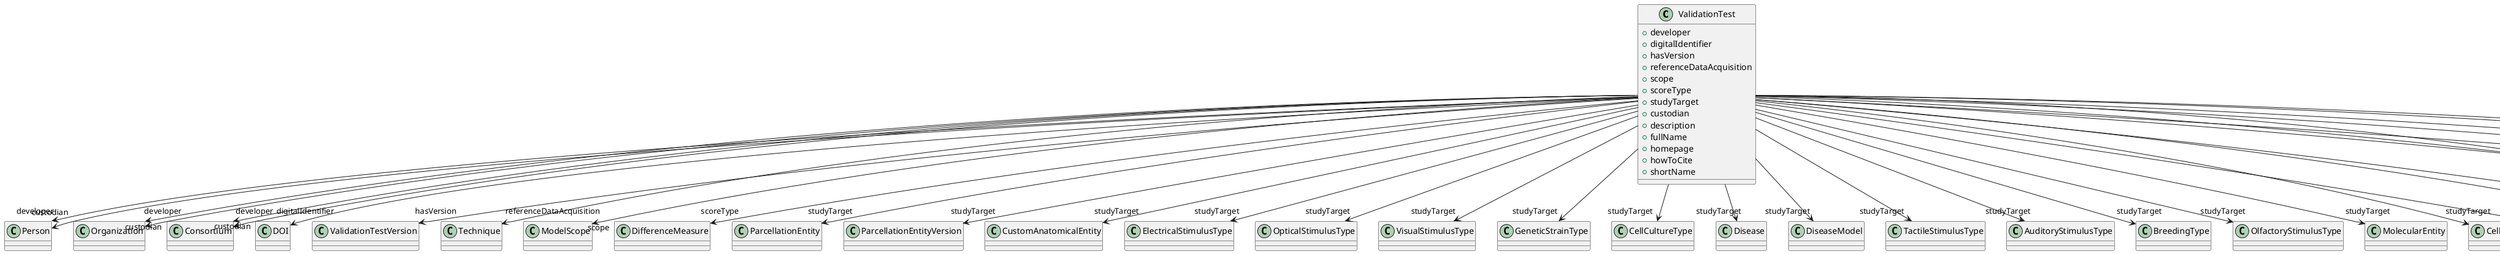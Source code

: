 @startuml
class ValidationTest {
+developer
+digitalIdentifier
+hasVersion
+referenceDataAcquisition
+scope
+scoreType
+studyTarget
+custodian
+description
+fullName
+homepage
+howToCite
+shortName

}
ValidationTest -d-> "developer" Person
ValidationTest -d-> "developer" Organization
ValidationTest -d-> "developer" Consortium
ValidationTest -d-> "digitalIdentifier" DOI
ValidationTest -d-> "hasVersion" ValidationTestVersion
ValidationTest -d-> "referenceDataAcquisition" Technique
ValidationTest -d-> "scope" ModelScope
ValidationTest -d-> "scoreType" DifferenceMeasure
ValidationTest -d-> "studyTarget" ParcellationEntity
ValidationTest -d-> "studyTarget" ParcellationEntityVersion
ValidationTest -d-> "studyTarget" CustomAnatomicalEntity
ValidationTest -d-> "studyTarget" ElectricalStimulusType
ValidationTest -d-> "studyTarget" OpticalStimulusType
ValidationTest -d-> "studyTarget" VisualStimulusType
ValidationTest -d-> "studyTarget" GeneticStrainType
ValidationTest -d-> "studyTarget" CellCultureType
ValidationTest -d-> "studyTarget" Disease
ValidationTest -d-> "studyTarget" DiseaseModel
ValidationTest -d-> "studyTarget" TactileStimulusType
ValidationTest -d-> "studyTarget" AuditoryStimulusType
ValidationTest -d-> "studyTarget" BreedingType
ValidationTest -d-> "studyTarget" OlfactoryStimulusType
ValidationTest -d-> "studyTarget" MolecularEntity
ValidationTest -d-> "studyTarget" CellType
ValidationTest -d-> "studyTarget" GustatoryStimulusType
ValidationTest -d-> "studyTarget" BiologicalSex
ValidationTest -d-> "studyTarget" UBERONParcellation
ValidationTest -d-> "studyTarget" Organ
ValidationTest -d-> "studyTarget" Handedness
ValidationTest -d-> "studyTarget" OrganismSubstance
ValidationTest -d-> "studyTarget" Species
ValidationTest -d-> "studyTarget" TermSuggestion
ValidationTest -d-> "studyTarget" SubcellularEntity
ValidationTest -d-> "studyTarget" BiologicalOrder
ValidationTest -d-> "studyTarget" OrganismSystem
ValidationTest -d-> "custodian" Person
ValidationTest -d-> "custodian" Organization
ValidationTest -d-> "custodian" Consortium

@enduml